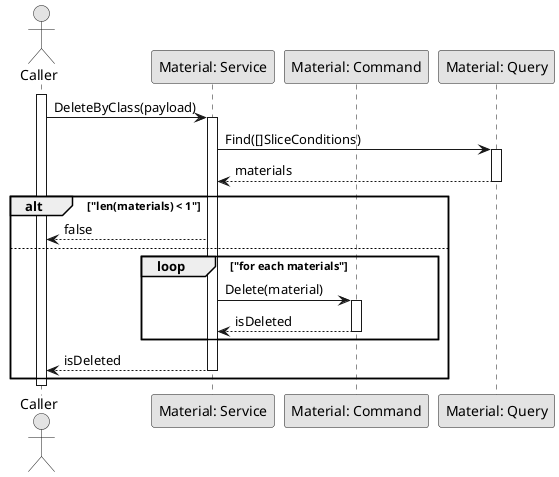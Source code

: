 @startuml DeleteMaterial

skinparam Monochrome true
skinparam Shadowing false

actor Caller
participant "Material: Service" as MaterialService
participant "Material: Command" as MaterialCommand
participant "Material: Query" as MaterialQuery

activate Caller

Caller->MaterialService: DeleteByClass(payload)
activate MaterialService
MaterialService->MaterialQuery: Find([]SliceConditions)
activate MaterialQuery
MaterialQuery-->MaterialService: materials
deactivate MaterialQuery

alt "len(materials) < 1"
    MaterialService-->Caller: false
else
    loop "for each materials"
        MaterialService->MaterialCommand: Delete(material)
        activate MaterialCommand
        MaterialCommand-->MaterialService: isDeleted
        deactivate MaterialCommand
    end
    MaterialService-->Caller: isDeleted
    deactivate MaterialService
end

deactivate Caller

@enduml